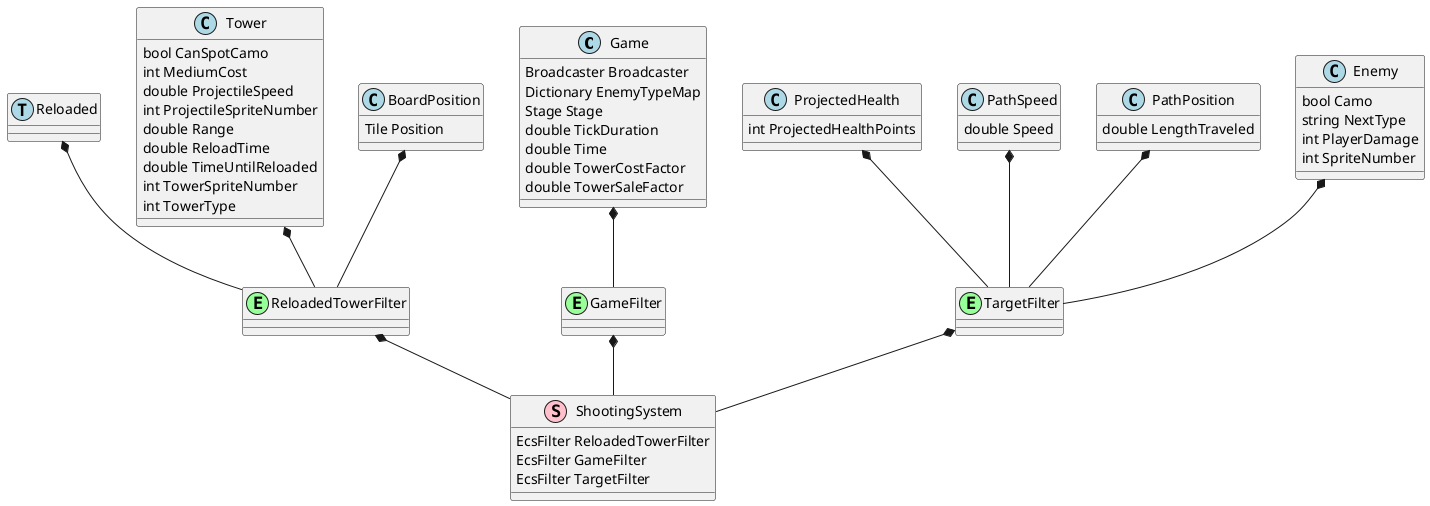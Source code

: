 @startuml

'Component-----------
class Game << (C, lightBlue) >> {
Broadcaster Broadcaster
Dictionary EnemyTypeMap
Stage Stage
double TickDuration
double Time
double TowerCostFactor
double TowerSaleFactor
}

class BoardPosition << (C, lightBlue) >> {
Tile Position
}

class Tower << (C, lightBlue) >> {
bool CanSpotCamo
int MediumCost
double ProjectileSpeed
int ProjectileSpriteNumber
double Range
double ReloadTime
double TimeUntilReloaded
int TowerSpriteNumber
int TowerType
}

class Reloaded << (T, lightBlue) >> {

}

class Enemy << (C, lightBlue) >> {
bool Camo
string NextType
int PlayerDamage
int SpriteNumber
}

class PathPosition << (C, lightBlue) >> {
double LengthTraveled
}

class PathSpeed << (C, lightBlue) >> {
double Speed
}

class ProjectedHealth << (C, lightBlue) >> {
int ProjectedHealthPoints
}

'Filter------------
entity GameFilter << (E, physical >>
GameFilter -up-* Game

entity ReloadedTowerFilter << (E, physical >>
ReloadedTowerFilter -up-* BoardPosition
ReloadedTowerFilter -up-* Tower
ReloadedTowerFilter -up-* Reloaded

entity TargetFilter << (E, physical >>
TargetFilter -up-* Enemy
TargetFilter -up-* PathPosition
TargetFilter -up-* PathSpeed
TargetFilter -up-* ProjectedHealth

'System------------
class ShootingSystem << (S, pink) >> {
EcsFilter ReloadedTowerFilter
EcsFilter GameFilter
EcsFilter TargetFilter
}
ShootingSystem -up-* GameFilter
ShootingSystem -up-* ReloadedTowerFilter
ShootingSystem -up-* TargetFilter

@enduml